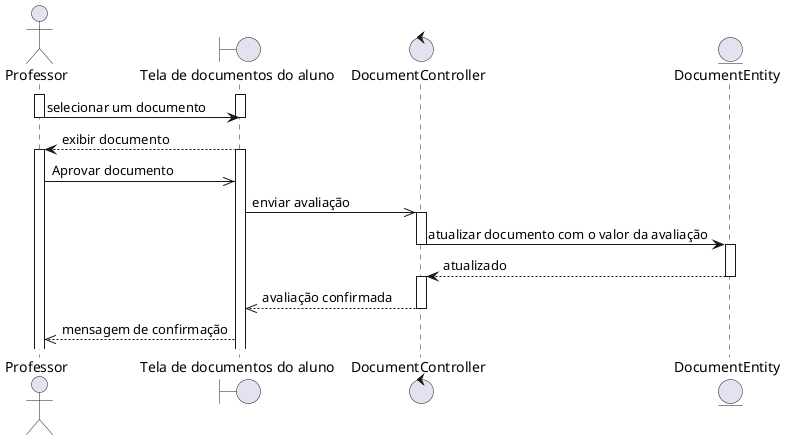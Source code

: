 @startuml
actor Professor
boundary "Tela de documentos do aluno" as documentos 
control DocumentController as controller  
entity DocumentEntity as model  

activate Professor
activate documentos
Professor -> documentos: selecionar um documento
deactivate Professor
deactivate documentos
documentos --> Professor: exibir documento
activate documentos
activate Professor

Professor ->> documentos: Aprovar documento
documentos ->> controller: enviar avaliação
activate controller 
controller -> model: atualizar documento com o valor da avaliação
deactivate controller
activate model
model --> controller: atualizado
deactivate model
activate controller
controller -->> documentos: avaliação confirmada
deactivate controller
documentos -->> Professor: mensagem de confirmação
@enduml